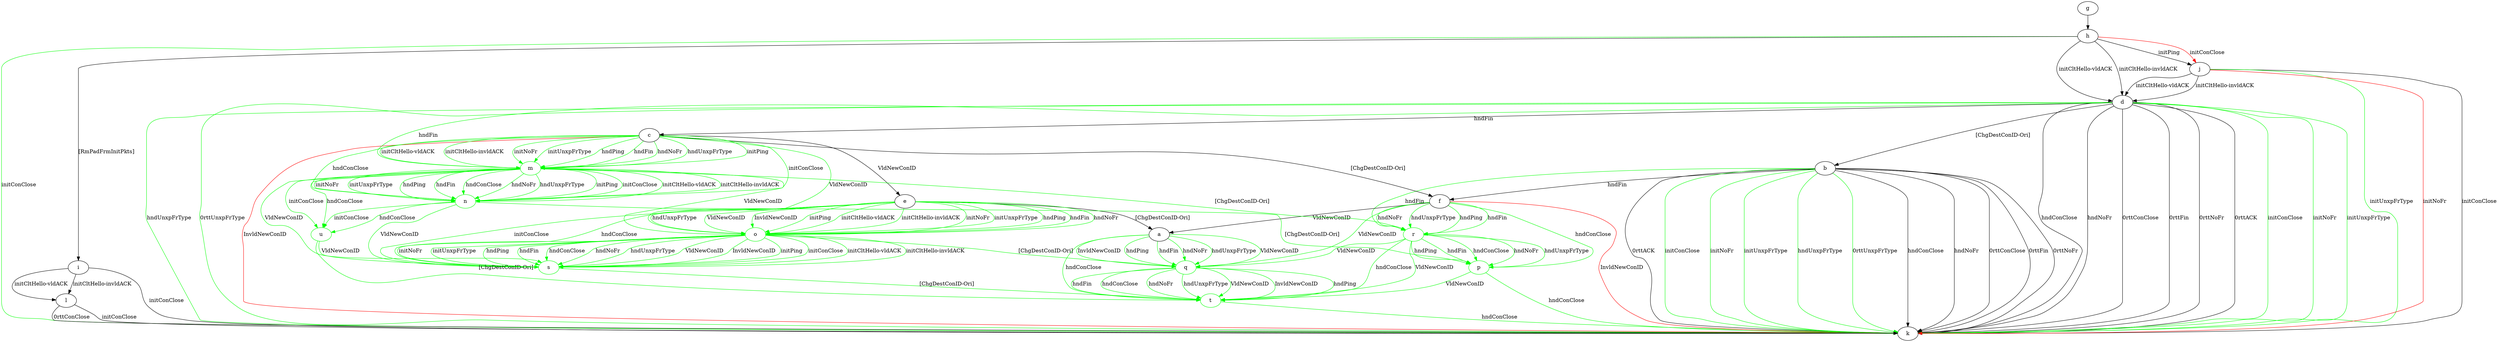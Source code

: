 digraph "" {
	q	[color=green];
	a -> q	[key=0,
		color=green,
		label="hndPing "];
	a -> q	[key=1,
		color=green,
		label="hndFin "];
	a -> q	[key=2,
		color=green,
		label="hndNoFr "];
	a -> q	[key=3,
		color=green,
		label="hndUnxpFrType "];
	a -> q	[key=4,
		color=green,
		label="VldNewConID "];
	a -> q	[key=5,
		color=green,
		label="InvldNewConID "];
	t	[color=green];
	a -> t	[key=0,
		color=green,
		label="hndConClose "];
	b -> f	[key=0,
		label="hndFin "];
	b -> k	[key=0,
		label="hndConClose "];
	b -> k	[key=1,
		label="hndNoFr "];
	b -> k	[key=2,
		label="0rttConClose "];
	b -> k	[key=3,
		label="0rttFin "];
	b -> k	[key=4,
		label="0rttNoFr "];
	b -> k	[key=5,
		label="0rttACK "];
	b -> k	[key=6,
		color=green,
		label="initConClose "];
	b -> k	[key=7,
		color=green,
		label="initNoFr "];
	b -> k	[key=8,
		color=green,
		label="initUnxpFrType "];
	b -> k	[key=9,
		color=green,
		label="hndUnxpFrType "];
	b -> k	[key=10,
		color=green,
		label="0rttUnxpFrType "];
	r	[color=green];
	b -> r	[key=0,
		color=green,
		label="hndFin "];
	c -> e	[key=0,
		label="VldNewConID "];
	c -> f	[key=0,
		label="[ChgDestConID-Ori] "];
	c -> k	[key=0,
		color=red,
		label="InvldNewConID "];
	m	[color=green];
	c -> m	[key=0,
		color=green,
		label="initPing "];
	c -> m	[key=1,
		color=green,
		label="initCltHello-vldACK "];
	c -> m	[key=2,
		color=green,
		label="initCltHello-invldACK "];
	c -> m	[key=3,
		color=green,
		label="initNoFr "];
	c -> m	[key=4,
		color=green,
		label="initUnxpFrType "];
	c -> m	[key=5,
		color=green,
		label="hndPing "];
	c -> m	[key=6,
		color=green,
		label="hndFin "];
	c -> m	[key=7,
		color=green,
		label="hndNoFr "];
	c -> m	[key=8,
		color=green,
		label="hndUnxpFrType "];
	n	[color=green];
	c -> n	[key=0,
		color=green,
		label="initConClose "];
	c -> n	[key=1,
		color=green,
		label="hndConClose "];
	o	[color=green];
	c -> o	[key=0,
		color=green,
		label="VldNewConID "];
	d -> b	[key=0,
		label="[ChgDestConID-Ori] "];
	d -> c	[key=0,
		label="hndFin "];
	d -> k	[key=0,
		label="hndConClose "];
	d -> k	[key=1,
		label="hndNoFr "];
	d -> k	[key=2,
		label="0rttConClose "];
	d -> k	[key=3,
		label="0rttFin "];
	d -> k	[key=4,
		label="0rttNoFr "];
	d -> k	[key=5,
		label="0rttACK "];
	d -> k	[key=6,
		color=green,
		label="initConClose "];
	d -> k	[key=7,
		color=green,
		label="initNoFr "];
	d -> k	[key=8,
		color=green,
		label="initUnxpFrType "];
	d -> k	[key=9,
		color=green,
		label="hndUnxpFrType "];
	d -> k	[key=10,
		color=green,
		label="0rttUnxpFrType "];
	d -> m	[key=0,
		color=green,
		label="hndFin "];
	e -> a	[key=0,
		label="[ChgDestConID-Ori] "];
	e -> o	[key=0,
		color=green,
		label="initPing "];
	e -> o	[key=1,
		color=green,
		label="initCltHello-vldACK "];
	e -> o	[key=2,
		color=green,
		label="initCltHello-invldACK "];
	e -> o	[key=3,
		color=green,
		label="initNoFr "];
	e -> o	[key=4,
		color=green,
		label="initUnxpFrType "];
	e -> o	[key=5,
		color=green,
		label="hndPing "];
	e -> o	[key=6,
		color=green,
		label="hndFin "];
	e -> o	[key=7,
		color=green,
		label="hndNoFr "];
	e -> o	[key=8,
		color=green,
		label="hndUnxpFrType "];
	e -> o	[key=9,
		color=green,
		label="VldNewConID "];
	e -> o	[key=10,
		color=green,
		label="InvldNewConID "];
	s	[color=green];
	e -> s	[key=0,
		color=green,
		label="initConClose "];
	e -> s	[key=1,
		color=green,
		label="hndConClose "];
	f -> a	[key=0,
		label="VldNewConID "];
	f -> k	[key=0,
		color=red,
		label="InvldNewConID "];
	p	[color=green];
	f -> p	[key=0,
		color=green,
		label="hndConClose "];
	f -> q	[key=0,
		color=green,
		label="VldNewConID "];
	f -> r	[key=0,
		color=green,
		label="hndPing "];
	f -> r	[key=1,
		color=green,
		label="hndFin "];
	f -> r	[key=2,
		color=green,
		label="hndNoFr "];
	f -> r	[key=3,
		color=green,
		label="hndUnxpFrType "];
	g -> h	[key=0];
	h -> d	[key=0,
		label="initCltHello-vldACK "];
	h -> d	[key=1,
		label="initCltHello-invldACK "];
	h -> i	[key=0,
		label="[RmPadFrmInitPkts] "];
	h -> j	[key=0,
		label="initPing "];
	h -> j	[key=1,
		color=red,
		label="initConClose "];
	h -> k	[key=0,
		color=green,
		label="initConClose "];
	i -> k	[key=0,
		label="initConClose "];
	i -> l	[key=0,
		label="initCltHello-vldACK "];
	i -> l	[key=1,
		label="initCltHello-invldACK "];
	j -> d	[key=0,
		label="initCltHello-vldACK "];
	j -> d	[key=1,
		label="initCltHello-invldACK "];
	j -> k	[key=0,
		label="initConClose "];
	j -> k	[key=1,
		color=green,
		label="initUnxpFrType "];
	j -> k	[key=2,
		color=red,
		label="initNoFr "];
	l -> k	[key=0,
		label="initConClose "];
	l -> k	[key=1,
		label="0rttConClose "];
	m -> n	[key=0,
		color=green,
		label="initPing "];
	m -> n	[key=1,
		color=green,
		label="initConClose "];
	m -> n	[key=2,
		color=green,
		label="initCltHello-vldACK "];
	m -> n	[key=3,
		color=green,
		label="initCltHello-invldACK "];
	m -> n	[key=4,
		color=green,
		label="initNoFr "];
	m -> n	[key=5,
		color=green,
		label="initUnxpFrType "];
	m -> n	[key=6,
		color=green,
		label="hndPing "];
	m -> n	[key=7,
		color=green,
		label="hndFin "];
	m -> n	[key=8,
		color=green,
		label="hndConClose "];
	m -> n	[key=9,
		color=green,
		label="hndNoFr "];
	m -> n	[key=10,
		color=green,
		label="hndUnxpFrType "];
	m -> o	[key=0,
		color=green,
		label="VldNewConID "];
	m -> r	[key=0,
		color=green,
		label="[ChgDestConID-Ori] "];
	m -> s	[key=0,
		color=green,
		label="VldNewConID "];
	u	[color=green];
	m -> u	[key=0,
		color=green,
		label="initConClose "];
	m -> u	[key=1,
		color=green,
		label="hndConClose "];
	n -> p	[key=0,
		color=green,
		label="[ChgDestConID-Ori] "];
	n -> s	[key=0,
		color=green,
		label="VldNewConID "];
	n -> u	[key=0,
		color=green,
		label="initConClose "];
	n -> u	[key=1,
		color=green,
		label="hndConClose "];
	o -> q	[key=0,
		color=green,
		label="[ChgDestConID-Ori] "];
	o -> s	[key=0,
		color=green,
		label="initPing "];
	o -> s	[key=1,
		color=green,
		label="initConClose "];
	o -> s	[key=2,
		color=green,
		label="initCltHello-vldACK "];
	o -> s	[key=3,
		color=green,
		label="initCltHello-invldACK "];
	o -> s	[key=4,
		color=green,
		label="initNoFr "];
	o -> s	[key=5,
		color=green,
		label="initUnxpFrType "];
	o -> s	[key=6,
		color=green,
		label="hndPing "];
	o -> s	[key=7,
		color=green,
		label="hndFin "];
	o -> s	[key=8,
		color=green,
		label="hndConClose "];
	o -> s	[key=9,
		color=green,
		label="hndNoFr "];
	o -> s	[key=10,
		color=green,
		label="hndUnxpFrType "];
	o -> s	[key=11,
		color=green,
		label="VldNewConID "];
	o -> s	[key=12,
		color=green,
		label="InvldNewConID "];
	p -> k	[key=0,
		color=green,
		label="hndConClose "];
	p -> t	[key=0,
		color=green,
		label="VldNewConID "];
	q -> t	[key=0,
		color=green,
		label="hndPing "];
	q -> t	[key=1,
		color=green,
		label="hndFin "];
	q -> t	[key=2,
		color=green,
		label="hndConClose "];
	q -> t	[key=3,
		color=green,
		label="hndNoFr "];
	q -> t	[key=4,
		color=green,
		label="hndUnxpFrType "];
	q -> t	[key=5,
		color=green,
		label="VldNewConID "];
	q -> t	[key=6,
		color=green,
		label="InvldNewConID "];
	r -> p	[key=0,
		color=green,
		label="hndPing "];
	r -> p	[key=1,
		color=green,
		label="hndFin "];
	r -> p	[key=2,
		color=green,
		label="hndConClose "];
	r -> p	[key=3,
		color=green,
		label="hndNoFr "];
	r -> p	[key=4,
		color=green,
		label="hndUnxpFrType "];
	r -> q	[key=0,
		color=green,
		label="VldNewConID "];
	r -> t	[key=0,
		color=green,
		label="hndConClose "];
	r -> t	[key=1,
		color=green,
		label="VldNewConID "];
	s -> t	[key=0,
		color=green,
		label="[ChgDestConID-Ori] "];
	t -> k	[key=0,
		color=green,
		label="hndConClose "];
	u -> s	[key=0,
		color=green,
		label="VldNewConID "];
	u -> t	[key=0,
		color=green,
		label="[ChgDestConID-Ori] "];
}
